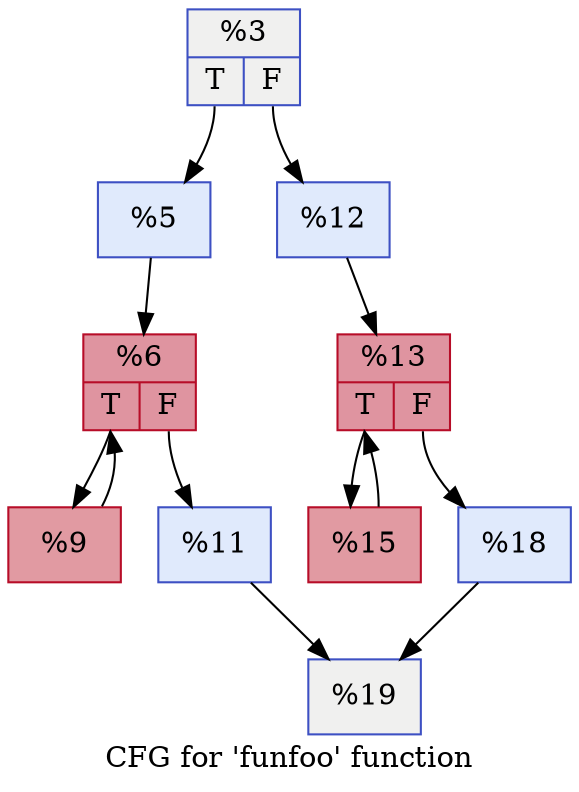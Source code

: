 digraph "CFG for 'funfoo' function" {
	label="CFG for 'funfoo' function";

	Node0x55e83328a020 [shape=record,color="#3d50c3ff", style=filled, fillcolor="#dedcdb70",label="{%3|{<s0>T|<s1>F}}"];
	Node0x55e83328a020:s0 -> Node0x55e83328f900;
	Node0x55e83328a020:s1 -> Node0x55e83328fa40;
	Node0x55e83328f900 [shape=record,color="#3d50c3ff", style=filled, fillcolor="#b9d0f970",label="{%5}"];
	Node0x55e83328f900 -> Node0x55e83328f950;
	Node0x55e83328f950 [shape=record,color="#b70d28ff", style=filled, fillcolor="#b70d2870",label="{%6|{<s0>T|<s1>F}}"];
	Node0x55e83328f950:s0 -> Node0x55e83328f9a0;
	Node0x55e83328f950:s1 -> Node0x55e83328f9f0;
	Node0x55e83328f9a0 [shape=record,color="#b70d28ff", style=filled, fillcolor="#bb1b2c70",label="{%9}"];
	Node0x55e83328f9a0 -> Node0x55e83328f950;
	Node0x55e83328f9f0 [shape=record,color="#3d50c3ff", style=filled, fillcolor="#b9d0f970",label="{%11}"];
	Node0x55e83328f9f0 -> Node0x55e83328fb80;
	Node0x55e83328fa40 [shape=record,color="#3d50c3ff", style=filled, fillcolor="#b9d0f970",label="{%12}"];
	Node0x55e83328fa40 -> Node0x55e83328fa90;
	Node0x55e83328fa90 [shape=record,color="#b70d28ff", style=filled, fillcolor="#b70d2870",label="{%13|{<s0>T|<s1>F}}"];
	Node0x55e83328fa90:s0 -> Node0x55e83328fae0;
	Node0x55e83328fa90:s1 -> Node0x55e83328fb30;
	Node0x55e83328fae0 [shape=record,color="#b70d28ff", style=filled, fillcolor="#bb1b2c70",label="{%15}"];
	Node0x55e83328fae0 -> Node0x55e83328fa90;
	Node0x55e83328fb30 [shape=record,color="#3d50c3ff", style=filled, fillcolor="#b9d0f970",label="{%18}"];
	Node0x55e83328fb30 -> Node0x55e83328fb80;
	Node0x55e83328fb80 [shape=record,color="#3d50c3ff", style=filled, fillcolor="#dedcdb70",label="{%19}"];
}
